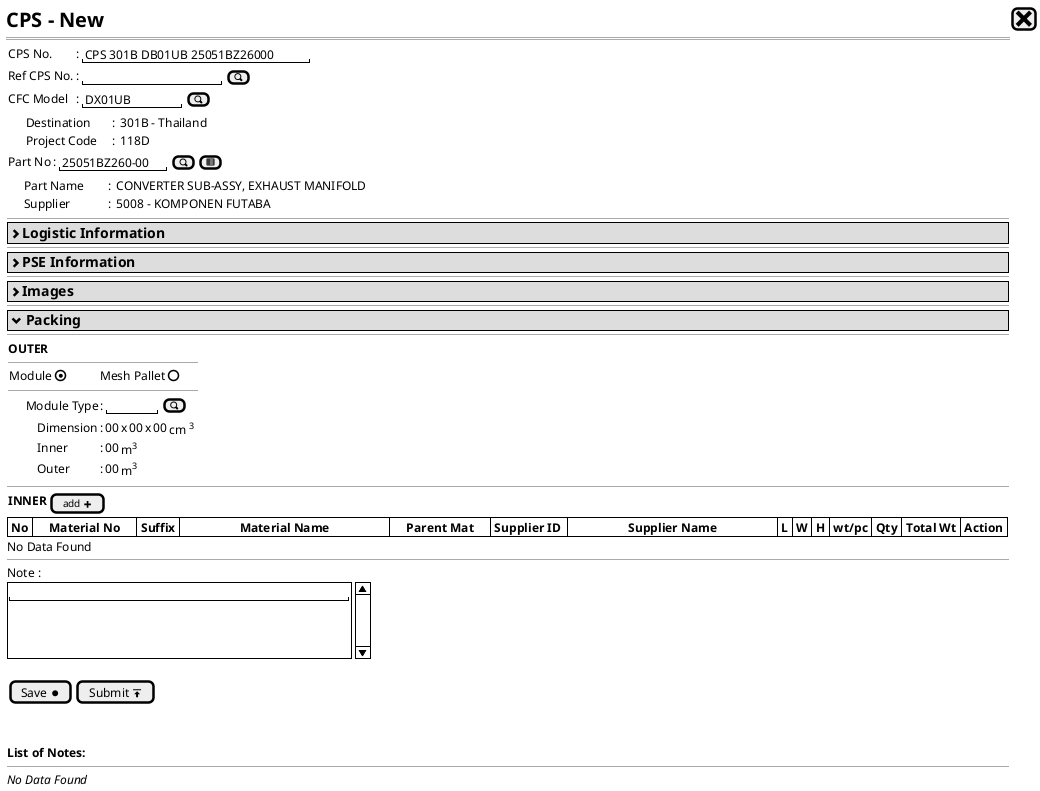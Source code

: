 @startuml
@startsalt
{
  <b><size:20>CPS - New |[<size:25><&x>]|*
  ==
  {
    {
      CPS No.      |:{|"CPS 301B DB01UB 25051BZ26000"|}
      Ref CPS No.  |:{|"                 "| [<&magnifying-glass>]}| *      
      CFC Model       |:{|"DX01UB      "| [<&magnifying-glass>]}
    }
    {
      |     |Destination     |:| 301B - Thailand |*
      |     |Project Code    |:| 118D |*
    }
    {
      Part No         |:{|"25051BZ260-00"| [<&magnifying-glass>] | [<&spreadsheet>]}
    }
    {
      |     Part Name       |: | CONVERTER SUB-ASSY, EXHAUST MANIFOLD        |*
      |     Supplier        |: | 5008 - KOMPONEN FUTABA       |*
    }
    --
    {*
      <b><size:14> <&chevron-right>Logistic Information
    }
    --
    {*
      <b><size:14> <&chevron-right>PSE Information
    }
    --
    {*
      <b><size:14> <&chevron-right>Images
    }
    --
    {*
      <b><size:14> <&chevron-bottom> Packing
    }
    --
    {
      <b>OUTER
      --
      {|Module |(X)|      |Mesh Pallet|()|}*
      --
      {
        {      Module Type     |: |"      " | [<&magnifying-glass>] | }*  
          {
            .|       Dimension     |: | 00 | x | 00 | x | 00 | cm <sup>3</sup> |*
            .|       Inner         |: | 00 | m<sup>3</sup>                      |*
            .|       Outer         |: | 00 | m<sup>3</sup>                      |*
          }
      }
    }
    --
    {
      |<b>INNER   | [<size:10>add <&plus>] |*
    }
    {#
      | <b>No |     <b>Material No     | <b>Suffix |                   <b>Material Name                   |     <b>Parent Mat     | <b>Supplier ID  |                   <b>Supplier Name                   | <b>L | <b>W | <b>H | <b>wt/pc | <b>Qty | <b>Total Wt | <b>Action |*
      '|    || AB12CD34EF             | 00        | Outer Box        | EE-122LX    |             .| TMMIN          | TMMIN             |360    |550    |240    |         .| 1      |           . |*
    }
    No Data Found
    --
    Note :
    {SI
      "                                          "
      .
      .
      .
    }
    .
    {[Save <&media-record>] | [Submit <&data-transfer-upload>]}
    .
    .
    <b>List of Notes:
    --
    <i>No Data Found 
  }
}
@endsalt
@enduml
